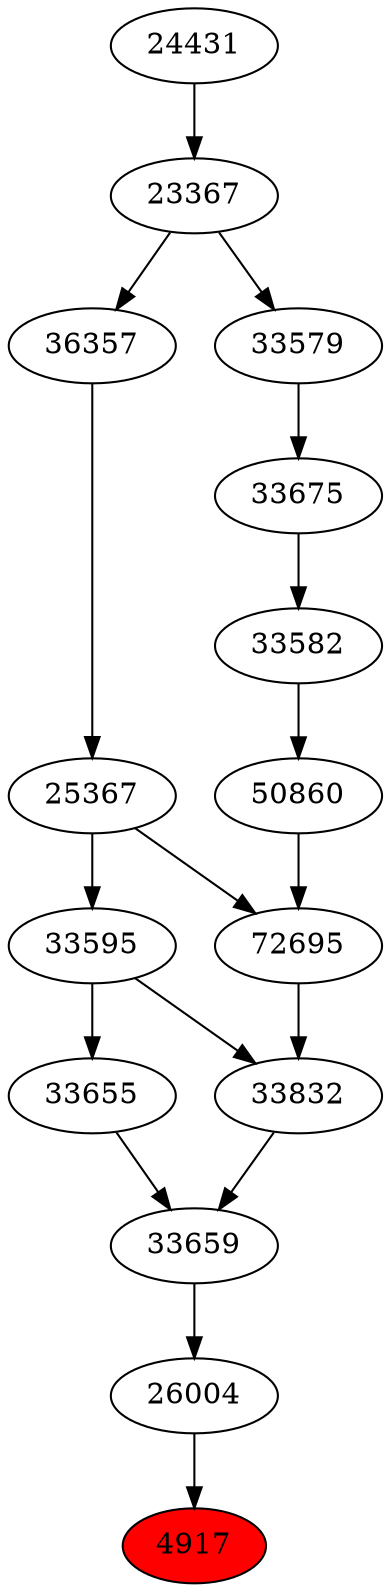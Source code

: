 strict digraph{ 
4917 [label="4917" fillcolor=red style=filled]
26004 -> 4917
26004 [label="26004"]
33659 -> 26004
33659 [label="33659"]
33655 -> 33659
33832 -> 33659
33655 [label="33655"]
33595 -> 33655
33832 [label="33832"]
72695 -> 33832
33595 -> 33832
33595 [label="33595"]
25367 -> 33595
72695 [label="72695"]
50860 -> 72695
25367 -> 72695
25367 [label="25367"]
36357 -> 25367
50860 [label="50860"]
33582 -> 50860
36357 [label="36357"]
23367 -> 36357
33582 [label="33582"]
33675 -> 33582
23367 [label="23367"]
24431 -> 23367
33675 [label="33675"]
33579 -> 33675
24431 [label="24431"]
33579 [label="33579"]
23367 -> 33579
}